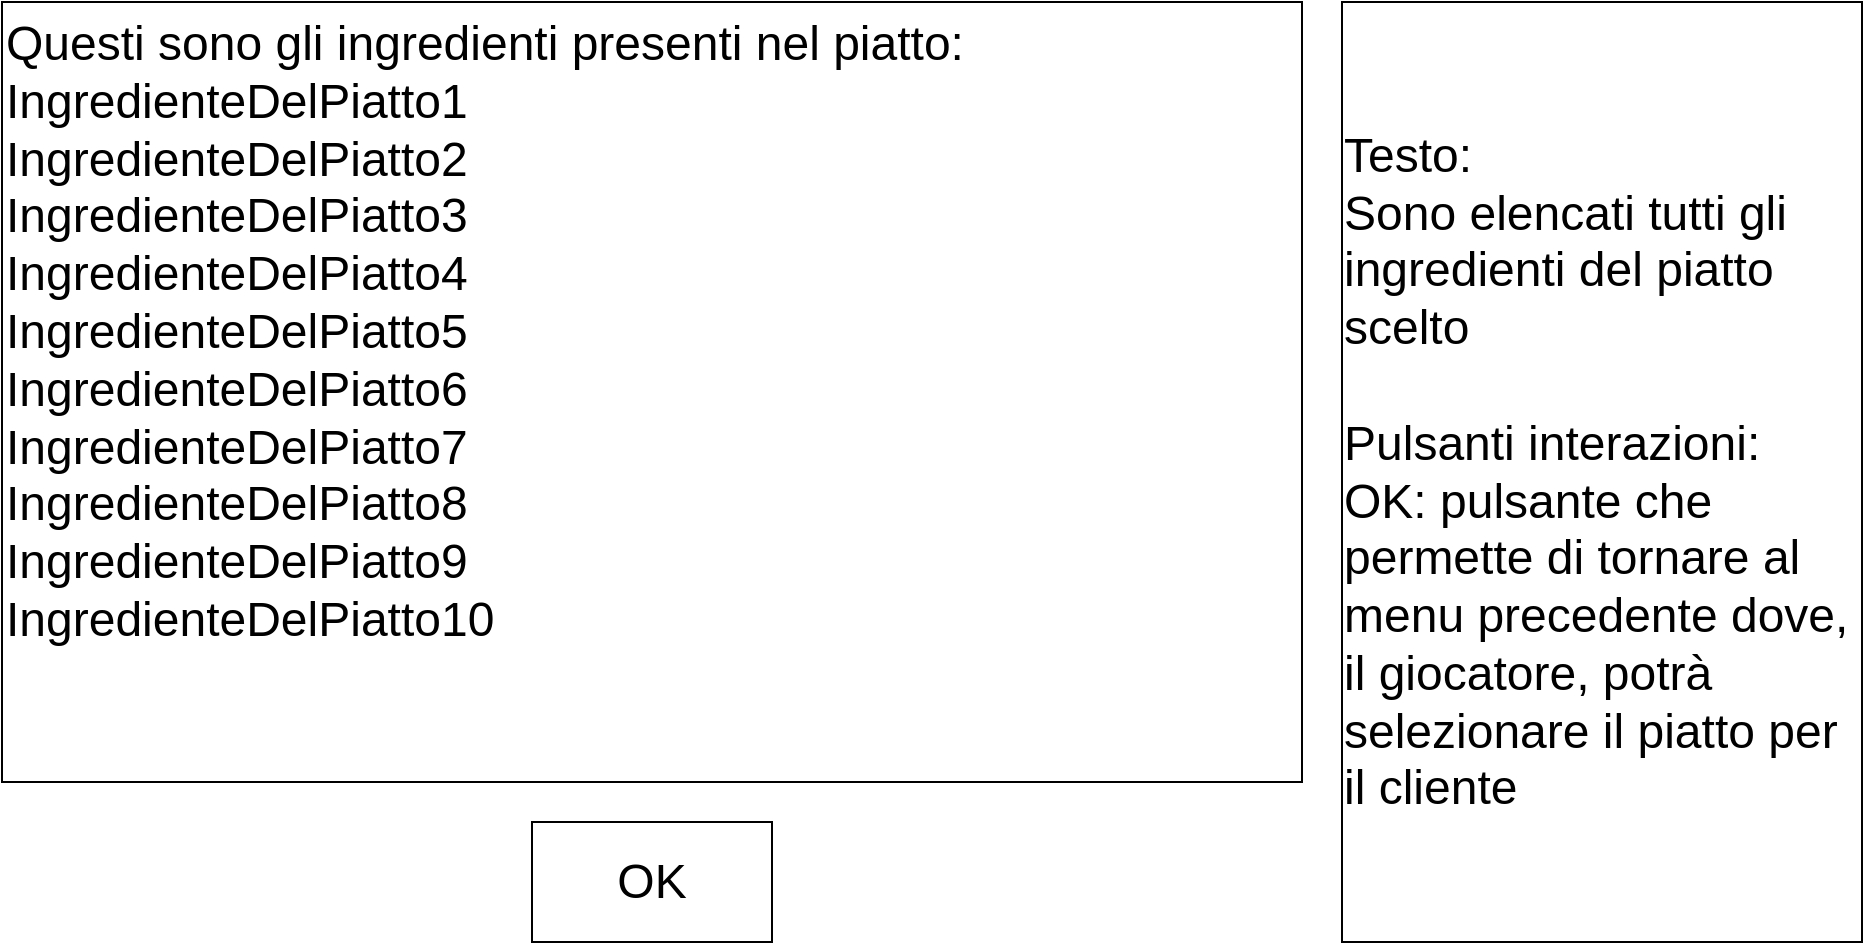 <mxfile version="18.0.5" type="device"><diagram id="USOTF93aplye6jG3x8WE" name="Page-1"><mxGraphModel dx="1483" dy="781" grid="1" gridSize="10" guides="1" tooltips="1" connect="1" arrows="1" fold="1" page="1" pageScale="1" pageWidth="850" pageHeight="1100" math="0" shadow="0"><root><mxCell id="0"/><mxCell id="1" parent="0"/><mxCell id="eEPYy3W1GCZUvsqOqfx3-11" value="Questi sono gli ingredienti presenti nel piatto:&lt;br&gt;IngredienteDelPiatto1&lt;br&gt;IngredienteDelPiatto2&lt;br&gt;IngredienteDelPiatto3&lt;br&gt;IngredienteDelPiatto4&lt;br&gt;IngredienteDelPiatto5&lt;br&gt;IngredienteDelPiatto6&lt;br&gt;IngredienteDelPiatto7&lt;br&gt;IngredienteDelPiatto8&lt;br&gt;IngredienteDelPiatto9&lt;br&gt;IngredienteDelPiatto10" style="rounded=0;whiteSpace=wrap;html=1;fontSize=24;verticalAlign=top;align=left;" vertex="1" parent="1"><mxGeometry x="60" y="110" width="650" height="390" as="geometry"/></mxCell><mxCell id="eEPYy3W1GCZUvsqOqfx3-12" value="OK" style="whiteSpace=wrap;html=1;fontSize=24;" vertex="1" parent="1"><mxGeometry x="325" y="520" width="120" height="60" as="geometry"/></mxCell><mxCell id="eEPYy3W1GCZUvsqOqfx3-13" value="&lt;div style=&quot;text-align: left;&quot;&gt;&lt;span style=&quot;background-color: initial;&quot;&gt;Testo:&lt;/span&gt;&lt;/div&gt;&lt;div style=&quot;text-align: left;&quot;&gt;Sono elencati tutti gli ingredienti del piatto scelto&lt;/div&gt;&lt;div style=&quot;text-align: left;&quot;&gt;&lt;span style=&quot;background-color: initial;&quot;&gt;&lt;br&gt;&lt;/span&gt;&lt;/div&gt;&lt;div style=&quot;text-align: left;&quot;&gt;&lt;span style=&quot;background-color: initial;&quot;&gt;Pulsanti interazioni:&lt;/span&gt;&lt;/div&gt;&lt;div style=&quot;text-align: left;&quot;&gt;&lt;span style=&quot;background-color: initial;&quot;&gt;OK: pulsante che permette di tornare al menu precedente dove, il giocatore, potrà selezionare il piatto per il cliente&amp;nbsp;&lt;/span&gt;&lt;/div&gt;" style="whiteSpace=wrap;html=1;fontSize=24;verticalAlign=middle;" vertex="1" parent="1"><mxGeometry x="730" y="110" width="260" height="470" as="geometry"/></mxCell></root></mxGraphModel></diagram></mxfile>
